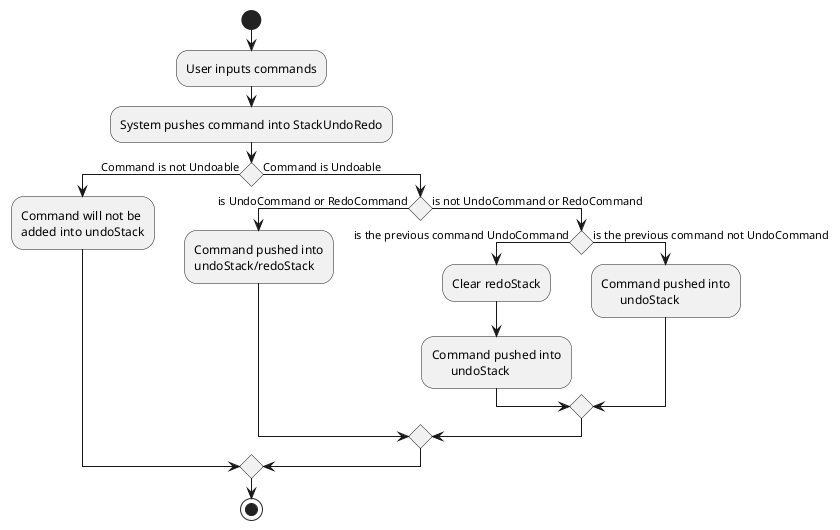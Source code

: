 @startuml
start
:User inputs commands;
:System pushes command into StackUndoRedo;


if () then (Command is not Undoable)
    :Command will not be
    added into undoStack;
else (Command is Undoable)
    if () then (is UndoCommand or RedoCommand)
        :Command pushed into
        undoStack/redoStack;
    else (is not UndoCommand or RedoCommand)
        if () then (is the previous command UndoCommand)
            :Clear redoStack;
            :Command pushed into
                  undoStack;
        else (is the previous command not UndoCommand)
            :Command pushed into
                  undoStack;
        endif
    endif
endif
stop
@enduml
